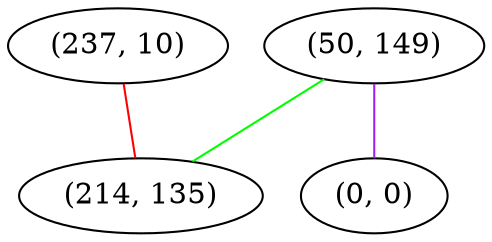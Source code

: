 graph "" {
"(237, 10)";
"(50, 149)";
"(0, 0)";
"(214, 135)";
"(237, 10)" -- "(214, 135)"  [color=red, key=0, weight=1];
"(50, 149)" -- "(0, 0)"  [color=purple, key=0, weight=4];
"(50, 149)" -- "(214, 135)"  [color=green, key=0, weight=2];
}
